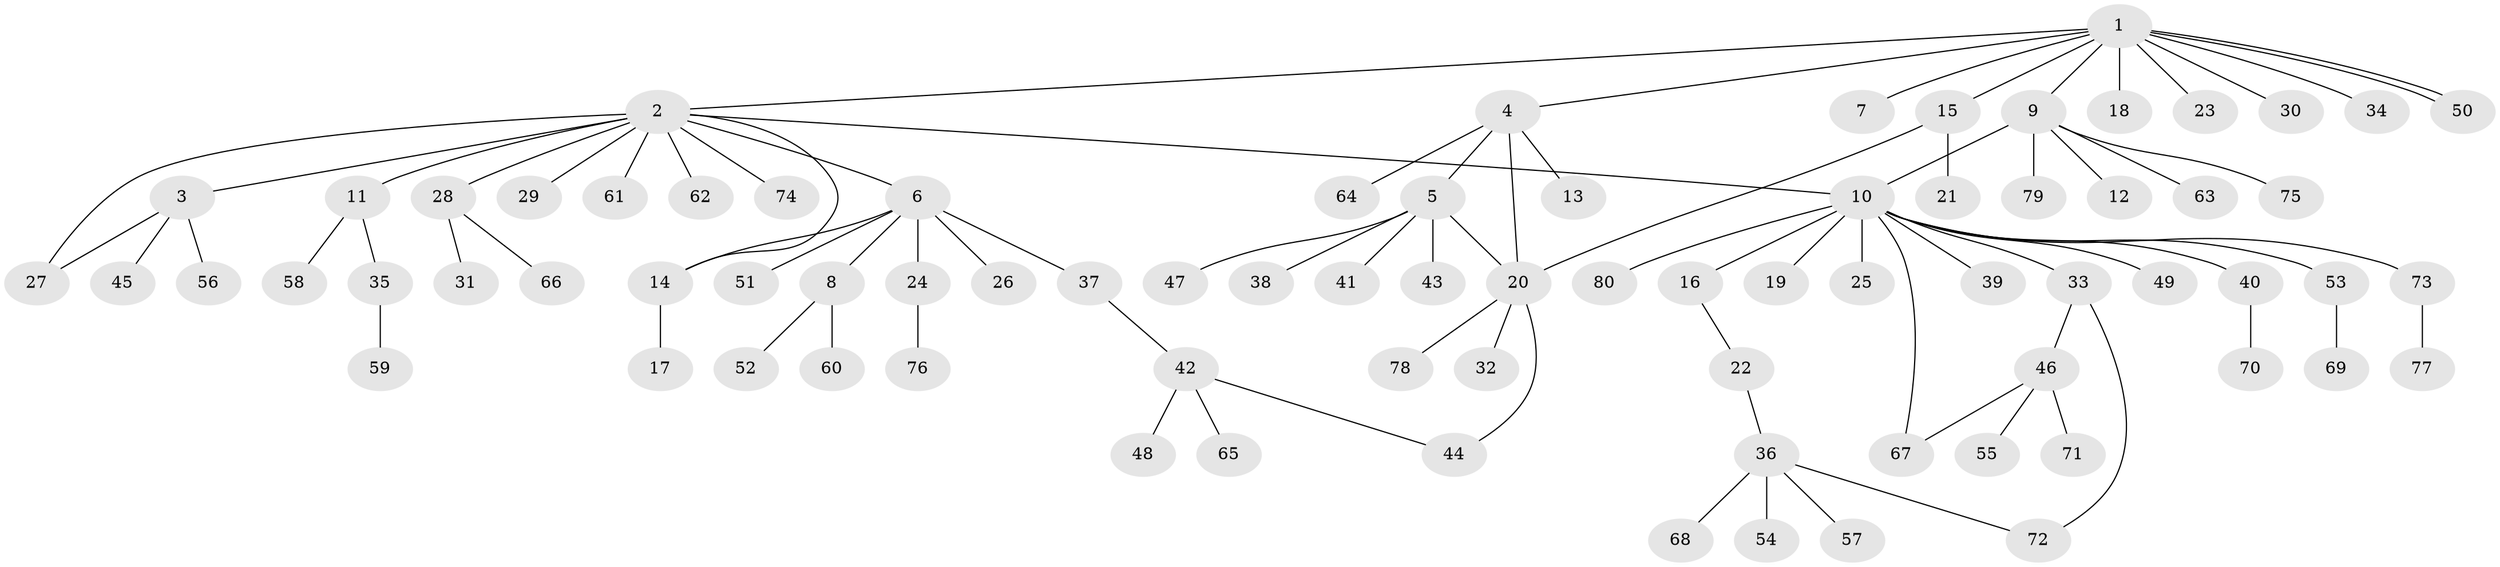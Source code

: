 // coarse degree distribution, {9: 0.01639344262295082, 10: 0.01639344262295082, 3: 0.08196721311475409, 5: 0.06557377049180328, 7: 0.01639344262295082, 1: 0.6557377049180327, 2: 0.09836065573770492, 13: 0.01639344262295082, 4: 0.03278688524590164}
// Generated by graph-tools (version 1.1) at 2025/41/03/06/25 10:41:45]
// undirected, 80 vertices, 88 edges
graph export_dot {
graph [start="1"]
  node [color=gray90,style=filled];
  1;
  2;
  3;
  4;
  5;
  6;
  7;
  8;
  9;
  10;
  11;
  12;
  13;
  14;
  15;
  16;
  17;
  18;
  19;
  20;
  21;
  22;
  23;
  24;
  25;
  26;
  27;
  28;
  29;
  30;
  31;
  32;
  33;
  34;
  35;
  36;
  37;
  38;
  39;
  40;
  41;
  42;
  43;
  44;
  45;
  46;
  47;
  48;
  49;
  50;
  51;
  52;
  53;
  54;
  55;
  56;
  57;
  58;
  59;
  60;
  61;
  62;
  63;
  64;
  65;
  66;
  67;
  68;
  69;
  70;
  71;
  72;
  73;
  74;
  75;
  76;
  77;
  78;
  79;
  80;
  1 -- 2;
  1 -- 4;
  1 -- 7;
  1 -- 9;
  1 -- 15;
  1 -- 18;
  1 -- 23;
  1 -- 30;
  1 -- 34;
  1 -- 50;
  1 -- 50;
  2 -- 3;
  2 -- 6;
  2 -- 10;
  2 -- 11;
  2 -- 14;
  2 -- 27;
  2 -- 28;
  2 -- 29;
  2 -- 61;
  2 -- 62;
  2 -- 74;
  3 -- 27;
  3 -- 45;
  3 -- 56;
  4 -- 5;
  4 -- 13;
  4 -- 20;
  4 -- 64;
  5 -- 20;
  5 -- 38;
  5 -- 41;
  5 -- 43;
  5 -- 47;
  6 -- 8;
  6 -- 14;
  6 -- 24;
  6 -- 26;
  6 -- 37;
  6 -- 51;
  8 -- 52;
  8 -- 60;
  9 -- 10;
  9 -- 12;
  9 -- 63;
  9 -- 75;
  9 -- 79;
  10 -- 16;
  10 -- 19;
  10 -- 25;
  10 -- 33;
  10 -- 39;
  10 -- 40;
  10 -- 49;
  10 -- 53;
  10 -- 67;
  10 -- 73;
  10 -- 80;
  11 -- 35;
  11 -- 58;
  14 -- 17;
  15 -- 20;
  15 -- 21;
  16 -- 22;
  20 -- 32;
  20 -- 44;
  20 -- 78;
  22 -- 36;
  24 -- 76;
  28 -- 31;
  28 -- 66;
  33 -- 46;
  33 -- 72;
  35 -- 59;
  36 -- 54;
  36 -- 57;
  36 -- 68;
  36 -- 72;
  37 -- 42;
  40 -- 70;
  42 -- 44;
  42 -- 48;
  42 -- 65;
  46 -- 55;
  46 -- 67;
  46 -- 71;
  53 -- 69;
  73 -- 77;
}
